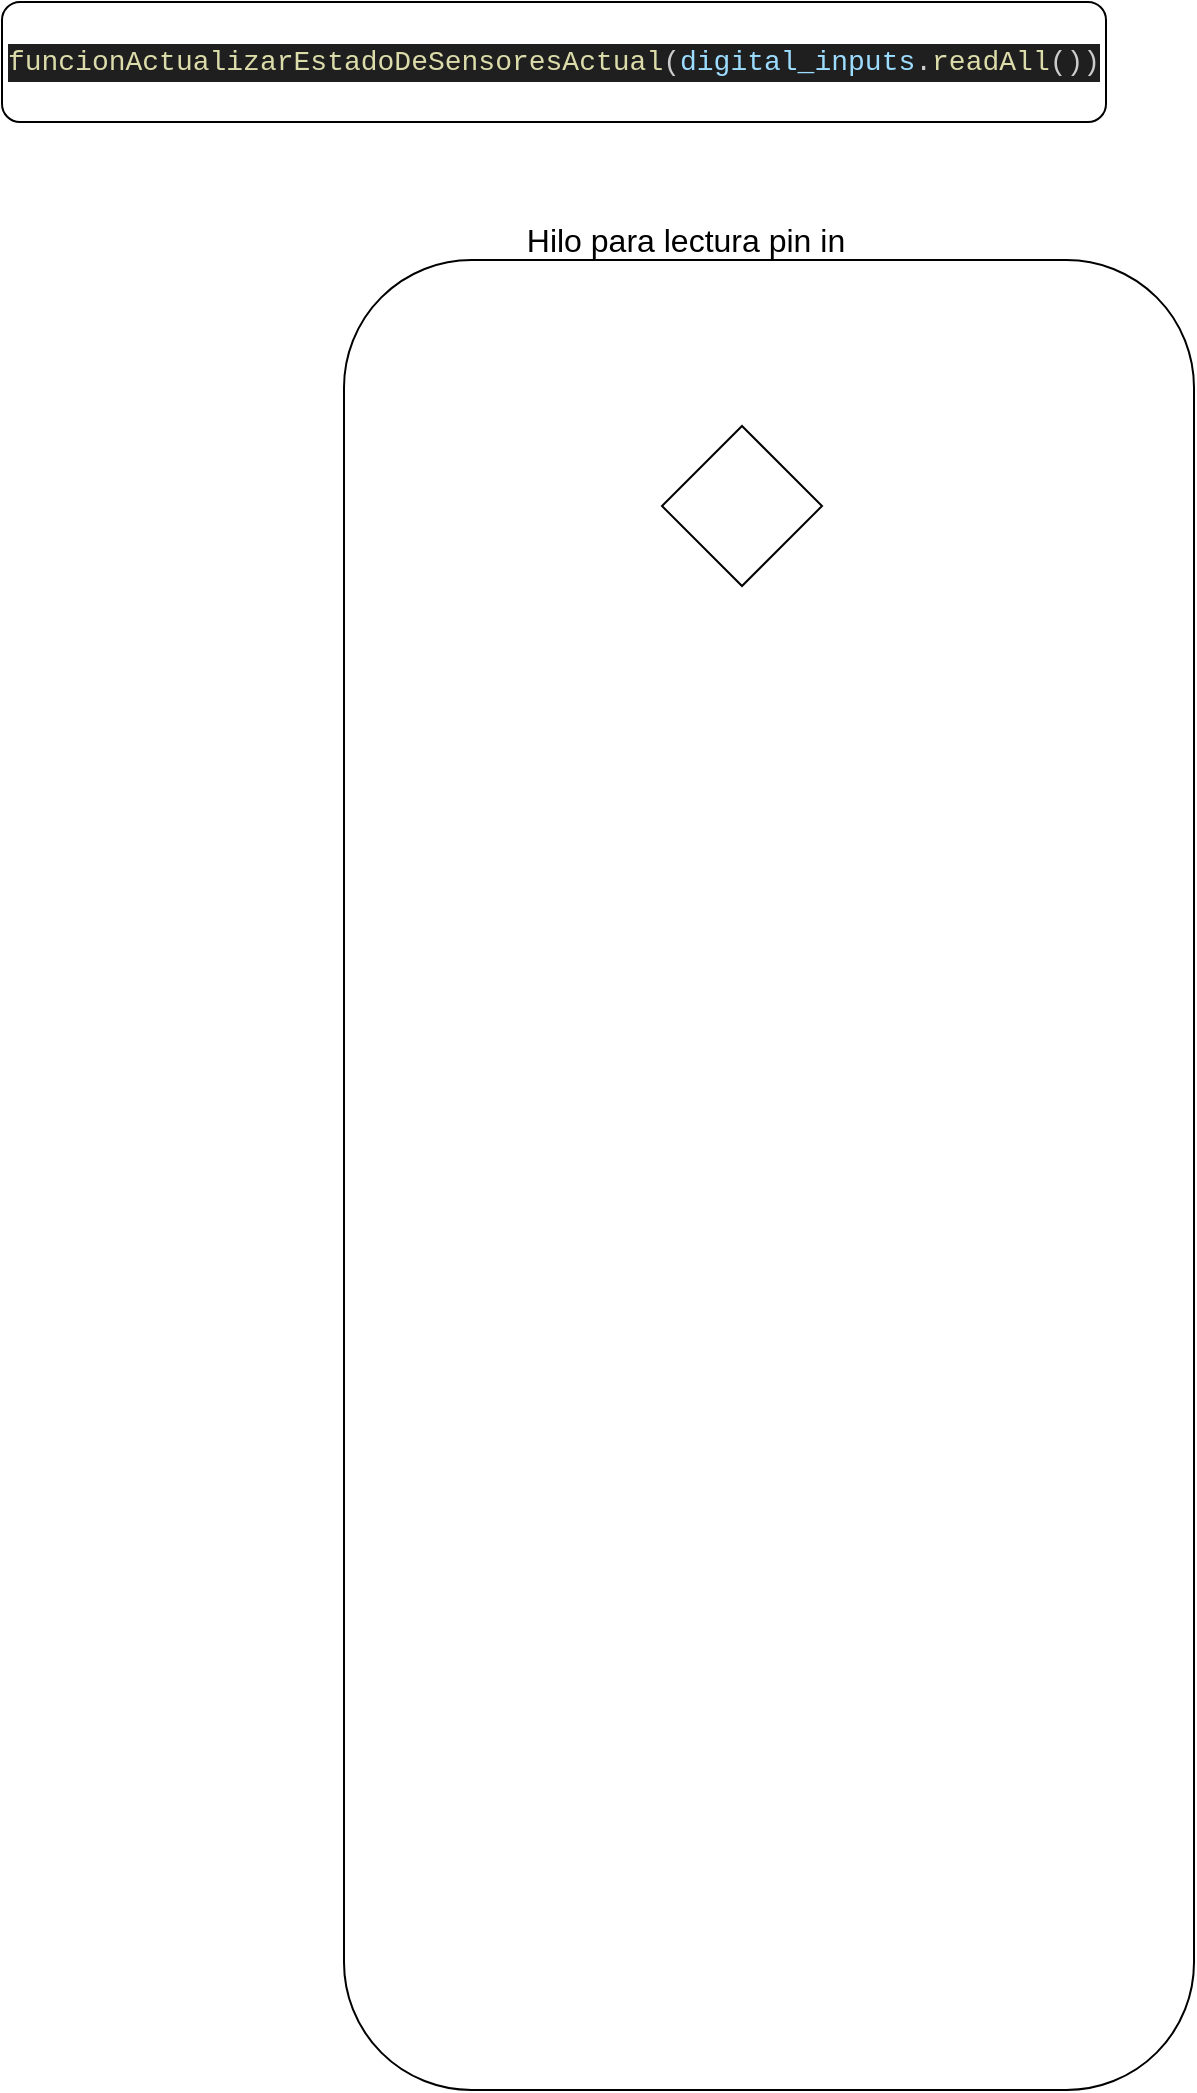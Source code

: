 <mxfile version="20.7.4" type="device" pages="2"><diagram id="SoaeXbJuBtxH_C5prGYS" name="Página-1"><mxGraphModel dx="962" dy="584" grid="0" gridSize="10" guides="1" tooltips="1" connect="1" arrows="1" fold="1" page="0" pageScale="1" pageWidth="827" pageHeight="1169" math="0" shadow="0"><root><mxCell id="0"/><mxCell id="1" parent="0"/><mxCell id="sQ5dU03UP3Gf8_BPiogC-1" value="&lt;div style=&quot;color: rgb(204, 204, 204); background-color: rgb(31, 31, 31); font-family: Consolas, &amp;quot;Courier New&amp;quot;, monospace; font-size: 14px; line-height: 19px;&quot;&gt;&lt;span style=&quot;color: #dcdcaa;&quot;&gt;funcionActualizarEstadoDeSensoresActual&lt;/span&gt;(&lt;span style=&quot;color: #9cdcfe;&quot;&gt;digital_inputs&lt;/span&gt;.&lt;span style=&quot;color: #dcdcaa;&quot;&gt;readAll&lt;/span&gt;())&lt;/div&gt;" style="rounded=1;whiteSpace=wrap;html=1;fontSize=16;" parent="1" vertex="1"><mxGeometry x="-262" y="165" width="552" height="60" as="geometry"/></mxCell><mxCell id="DvwFZlZv7bYCrdGCBhmS-1" value="" style="rounded=1;whiteSpace=wrap;html=1;fontSize=16;" parent="1" vertex="1"><mxGeometry x="-91" y="294" width="425" height="915" as="geometry"/></mxCell><mxCell id="DvwFZlZv7bYCrdGCBhmS-2" value="Hilo para lectura pin in" style="text;html=1;strokeColor=none;fillColor=none;align=center;verticalAlign=middle;whiteSpace=wrap;rounded=0;fontSize=16;" parent="1" vertex="1"><mxGeometry x="-33" y="269" width="226" height="30" as="geometry"/></mxCell><mxCell id="MzWvbXbWtky-26oGGI21-2" value="" style="rhombus;whiteSpace=wrap;html=1;fontSize=16;" vertex="1" parent="1"><mxGeometry x="68" y="377" width="80" height="80" as="geometry"/></mxCell></root></mxGraphModel></diagram><diagram id="3bcBFtyBASVexyvYFwns" name="Página-2"><mxGraphModel dx="1945" dy="1623" grid="0" gridSize="10" guides="1" tooltips="1" connect="1" arrows="1" fold="1" page="0" pageScale="1" pageWidth="827" pageHeight="1169" math="0" shadow="0"><root><mxCell id="0"/><mxCell id="1" parent="0"/><mxCell id="TfzBgcOIcWi6u1mE2gCh-2" value="" style="rounded=0;whiteSpace=wrap;html=1;fontSize=16;movable=0;resizable=0;rotatable=0;deletable=0;editable=0;connectable=0;" parent="1" vertex="1"><mxGeometry x="-278" y="71" width="538" height="324" as="geometry"/></mxCell><mxCell id="TfzBgcOIcWi6u1mE2gCh-3" value="" style="rounded=0;whiteSpace=wrap;html=1;fontSize=16;" parent="1" vertex="1"><mxGeometry x="-228" y="145.5" width="120" height="60" as="geometry"/></mxCell><mxCell id="TfzBgcOIcWi6u1mE2gCh-4" value="" style="rounded=0;whiteSpace=wrap;html=1;fontSize=16;" parent="1" vertex="1"><mxGeometry x="-88" y="145.5" width="120" height="60" as="geometry"/></mxCell><mxCell id="TfzBgcOIcWi6u1mE2gCh-5" value="" style="rounded=0;whiteSpace=wrap;html=1;fontSize=16;" parent="1" vertex="1"><mxGeometry x="52" y="145.5" width="120" height="60" as="geometry"/></mxCell><mxCell id="TfzBgcOIcWi6u1mE2gCh-6" value="" style="rounded=0;whiteSpace=wrap;html=1;fontSize=16;" parent="1" vertex="1"><mxGeometry x="-228" y="260.5" width="120" height="60" as="geometry"/></mxCell><mxCell id="TfzBgcOIcWi6u1mE2gCh-7" value="" style="rounded=0;whiteSpace=wrap;html=1;fontSize=16;" parent="1" vertex="1"><mxGeometry x="-88" y="260.5" width="120" height="60" as="geometry"/></mxCell><mxCell id="TfzBgcOIcWi6u1mE2gCh-8" value="" style="rounded=0;whiteSpace=wrap;html=1;fontSize=16;" parent="1" vertex="1"><mxGeometry x="52" y="260.5" width="120" height="60" as="geometry"/></mxCell><mxCell id="TfzBgcOIcWi6u1mE2gCh-9" value="" style="shape=flexArrow;endArrow=classic;html=1;rounded=0;fontSize=12;startSize=14;endSize=14;sourcePerimeterSpacing=8;targetPerimeterSpacing=8;curved=1;" parent="1" edge="1"><mxGeometry width="50" height="50" relative="1" as="geometry"><mxPoint x="-257" y="580.5" as="sourcePoint"/><mxPoint x="-257" y="320.5" as="targetPoint"/></mxGeometry></mxCell><mxCell id="TfzBgcOIcWi6u1mE2gCh-12" value="&lt;h1&gt;Algoritmo de conteo&lt;/h1&gt;&lt;div&gt;&lt;div&gt;Pregunta para hacer&lt;/div&gt;&lt;div&gt;Se produce primero el paso y en ese mismo momento cuento si son productos buenos o no?&lt;/div&gt;&lt;div&gt;&lt;br&gt;&lt;/div&gt;&lt;div&gt;Inicia el algoritmo&lt;/div&gt;&lt;ul&gt;&lt;li&gt;El inicio se da cuando se detecta un paso con la bandera flagFuncionando= false&lt;/li&gt;&lt;li&gt;producto_por_paso&amp;nbsp; = Solicito información a servidor de evocon de cuantos productos se estan produciendo por paso&lt;/li&gt;&lt;li&gt;contador_de_paso_por_batch =0&lt;/li&gt;&lt;li&gt;contador_de_batach= 0&lt;/li&gt;&lt;li&gt;&lt;span style=&quot;color: rgb(156, 220, 254); background-color: rgb(31, 31, 31); font-family: Consolas, &amp;quot;Courier New&amp;quot;, monospace; font-size: 14px;&quot;&gt;time_system_active_duration&lt;/span&gt;= 60000 (para dar un minuto para terminar el proceso)&lt;/li&gt;&lt;li&gt;flagFuncionando= true&lt;/li&gt;&lt;/ul&gt;&lt;div&gt;Cada paso&lt;/div&gt;&lt;/div&gt;&lt;p&gt;&lt;/p&gt;&lt;ul&gt;&lt;li&gt;producto_bueno_durante_un_paso&amp;nbsp; =Cuento cuantos productos estan en ON (Producto bueno)&lt;/li&gt;&lt;li&gt;descarte_en_un_paso = producto_por_paso - producto_bueno_durante_un_paso ;&amp;nbsp;&lt;/li&gt;&lt;li&gt;producto_bueno_por_batch = producto_bueno_por_batch&amp;nbsp;+producto_bueno_durante_un_paso ;&amp;nbsp;&lt;/li&gt;&lt;li&gt;descarte_por_batch =descarte_por_batch&amp;nbsp; + descarte_en_un_paso&amp;nbsp;;&lt;/li&gt;&lt;li&gt;contador_de_paso_por_batch +=1;&lt;br&gt;&lt;/li&gt;&lt;li&gt;Timer_contador_parar_sistema= 60000 (para dar un minuto para terminar el proceso, de esta manera cuando pase más de un minuto sin detectar paso, dejamos de enviar el estado a evocon)&lt;/li&gt;&lt;/ul&gt;&lt;div&gt;Cada batch&lt;/div&gt;&lt;ul&gt;&lt;li&gt;contador_de_batach +=1;&lt;br&gt;&lt;/li&gt;&lt;li&gt;post to evocon string&lt;/li&gt;&lt;li&gt;contador_de_paso_por_batch =0;&lt;br&gt;&lt;/li&gt;&lt;li&gt;contador_de_descarte_manual_por_batch=0;&lt;br&gt;&lt;/li&gt;&lt;/ul&gt;&lt;div&gt;Timer_contador_parar_sistema =0&lt;br&gt;&lt;/div&gt;&lt;ul&gt;&lt;li&gt;se detecta que se dejo de procesar producto&lt;/li&gt;&lt;li&gt;enviamos a evocon ultimos datos si no son 0&lt;/li&gt;&lt;li&gt;flagFuncionando= false&lt;/li&gt;&lt;/ul&gt;&lt;div&gt;Si flagFuncionando= true&lt;br&gt;&lt;/div&gt;&lt;ul&gt;&lt;li&gt;Si Descarte_manual = cambio de franco&lt;/li&gt;&lt;ul&gt;&lt;li&gt;contador_de_descarte_manual_por_batch= contador_de_descarte_manual_por_batch+1;&lt;br&gt;&lt;/li&gt;&lt;/ul&gt;&lt;/ul&gt;&lt;div&gt;&lt;br&gt;&lt;/div&gt;&lt;div&gt;&lt;br&gt;&lt;/div&gt;" style="text;html=1;strokeColor=none;fillColor=none;spacing=5;spacingTop=-20;whiteSpace=wrap;overflow=hidden;rounded=0;fontSize=16;" parent="1" vertex="1"><mxGeometry x="388" y="71" width="832" height="1066" as="geometry"/></mxCell></root></mxGraphModel></diagram></mxfile>